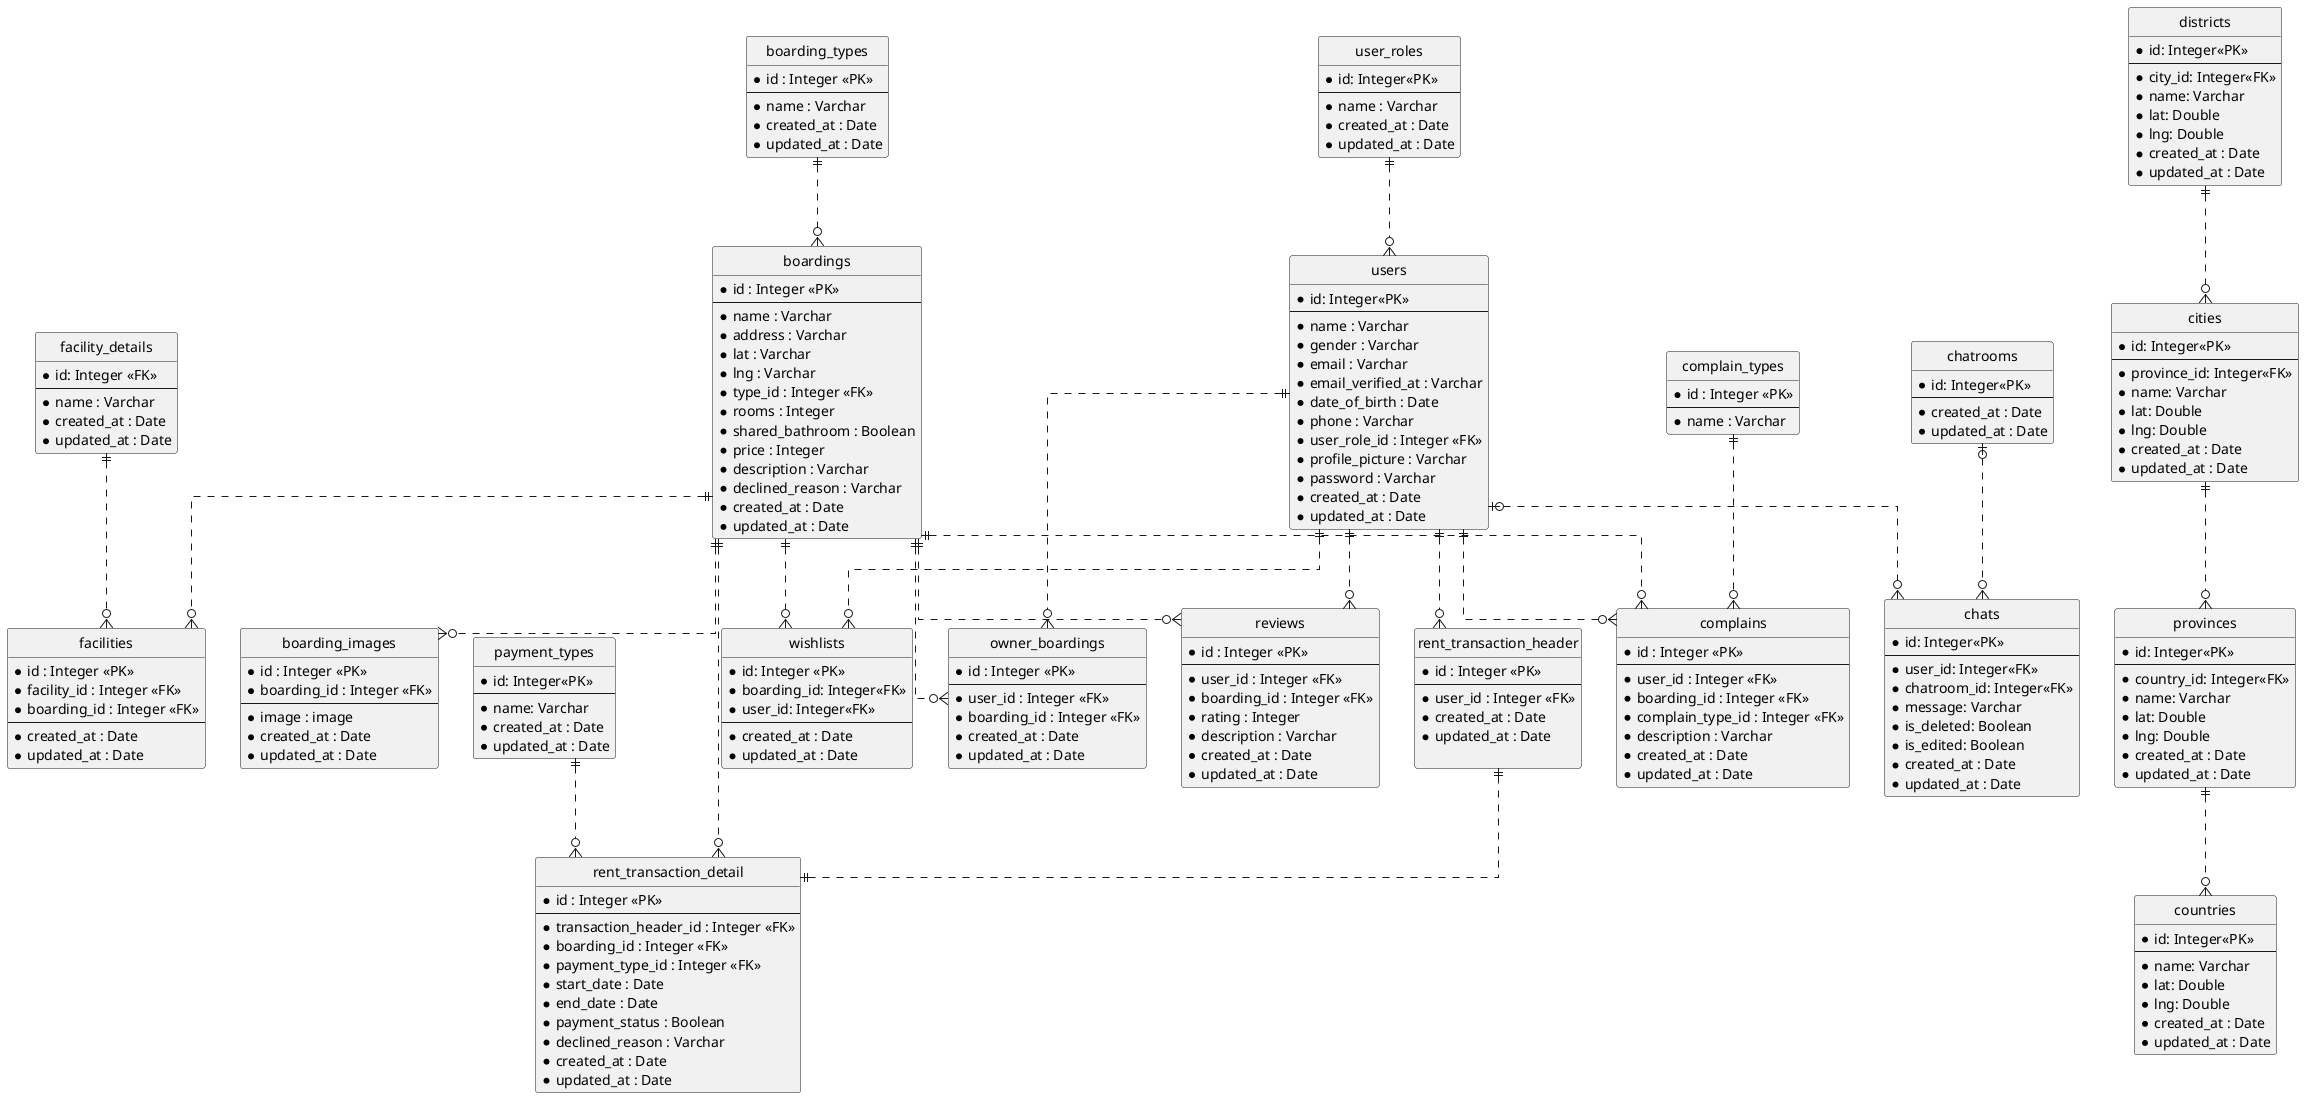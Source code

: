 @startuml
' hide the spot
hide circle

' avoid problems with angled crows feet
skinparam linetype ortho

entity "users" as usr {
  *id: Integer<<PK>>
  --
  *name : Varchar
  *gender : Varchar
  *email : Varchar
  *email_verified_at : Varchar
  *date_of_birth : Date
  *phone : Varchar
  *user_role_id : Integer <<FK>>
  *profile_picture : Varchar
  *password : Varchar
  *created_at : Date
  *updated_at : Date
}

entity "user_roles" as usrl {
  *id: Integer<<PK>>
  --
  *name : Varchar
  *created_at : Date
  *updated_at : Date
}

entity "boarding_types" as bht {
  *id : Integer <<PK>>
  --
  *name : Varchar
  *created_at : Date
  *updated_at : Date
}

entity "boardings" as bh {
  *id : Integer <<PK>>
  --
  *name : Varchar
  *address : Varchar
  *lat : Varchar
  *lng : Varchar
  *type_id : Integer <<FK>>
  *rooms : Integer
  *shared_bathroom : Boolean
  *price : Integer
  *description : Varchar
  *declined_reason : Varchar
  *created_at : Date
  *updated_at : Date
}

entity "facility_details" as fd {
  *id: Integer <<FK>>
  --
  *name : Varchar
  *created_at : Date
  *updated_at : Date
}

' Composite key
entity "facilities" as f {
  *id : Integer <<PK>>
  *facility_id : Integer <<FK>>
  *boarding_id : Integer <<FK>>
  --
  *created_at : Date
  *updated_at : Date
}

entity "boarding_images" as bhi {
  *id : Integer <<PK>>
  *boarding_id : Integer <<FK>>
  --
  *image : image
  *created_at : Date
  *updated_at : Date
}

entity "rent_transaction_header" as rt {
  *id : Integer <<PK>>
  --
  *user_id : Integer <<FK>>
  *created_at : Date
  *updated_at : Date
  
}

entity "rent_transaction_detail" as rtd {
  *id : Integer <<PK>>
  --
  *transaction_header_id : Integer <<FK>> 
  *boarding_id : Integer <<FK>>
  *payment_type_id : Integer <<FK>>
  *start_date : Date
  *end_date : Date
  *payment_status : Boolean
  *declined_reason : Varchar
  *created_at : Date
  *updated_at : Date
}


entity "owner_boardings" as lobh {
  *id : Integer <<PK>>
  --
  *user_id : Integer <<FK>>
  *boarding_id : Integer <<FK>>
  *created_at : Date
  *updated_at : Date
}

entity "complain_types" as cmplnt {
  *id : Integer <<PK>>
  --
  *name : Varchar
}

entity "reviews" as rvw {
  *id : Integer <<PK>>
  --
  *user_id : Integer <<FK>>
  *boarding_id : Integer <<FK>>
  *rating : Integer
  *description : Varchar
  *created_at : Date
  *updated_at : Date
}

entity "complains" as cmpln {
  *id : Integer <<PK>>
  --
  *user_id : Integer <<FK>>
  *boarding_id : Integer <<FK>>
  *complain_type_id : Integer <<FK>>
  *description : Varchar
  *created_at : Date
  *updated_at : Date
}

' Composite key
entity "wishlists" as fr {
  *id: Integer <<PK>>
  *boarding_id: Integer<<FK>>
  *user_id: Integer<<FK>>
  --
  *created_at : Date
  *updated_at : Date
}

entity "payment_types" as pymnt {
  *id: Integer<<PK>>
  --
  *name: Varchar
  *created_at : Date
  *updated_at : Date
}

entity "chats" as cht {
  *id: Integer<<PK>>
  --
  *user_id: Integer<<FK>>
  *chatroom_id: Integer<<FK>>
  *message: Varchar
  *is_deleted: Boolean
  *is_edited: Boolean
  *created_at : Date
  *updated_at : Date
}

entity "chatrooms" as chtrm {
  *id: Integer<<PK>>
  --
  *created_at : Date
  *updated_at : Date
}

entity "countries" as country {
  *id: Integer<<PK>>
  --
  *name: Varchar
  *lat: Double
  *lng: Double
  *created_at : Date
  *updated_at : Date
}

entity "provinces" as prov {
  *id: Integer<<PK>>
  --
  *country_id: Integer<<FK>>
  *name: Varchar
  *lat: Double
  *lng: Double
  *created_at : Date
  *updated_at : Date
}

entity "cities" as city {
  *id: Integer<<PK>>
  --
  *province_id: Integer<<FK>>
  *name: Varchar
  *lat: Double
  *lng: Double
  *created_at : Date
  *updated_at : Date
}

entity "districts" as dist {
  *id: Integer<<PK>>
  --
  *city_id: Integer<<FK>>
  *name: Varchar
  *lat: Double
  *lng: Double
  *created_at : Date
  *updated_at : Date
}

prov ||..o{country
city ||..o{prov
dist ||..o{city

usrl ||..o{usr
bh ||..o{ bhi
bh ||..o{ f
fd ||..o{ f

usr ||..o{ rt
bh ||..o{ rtd
rt ||..||rtd
pymnt ||..o{ rtd

usr ||..o{ lobh
bh ||..o{ lobh

usr ||..o{ rvw
bh ||..o{ rvw

usr ||..o{ cmpln
bh ||..o{ cmpln
cmplnt ||..o{ cmpln

bht ||..o{ bh


usr ||..o{ fr
bh ||..o{ fr

usr |o..o{ cht
chtrm |o..o{ cht

@enduml


' https://plantuml.com/ie-diagram
' * Meaning
' optional attribute
'   **optional bold attribute
'   * mandatory bold attribute